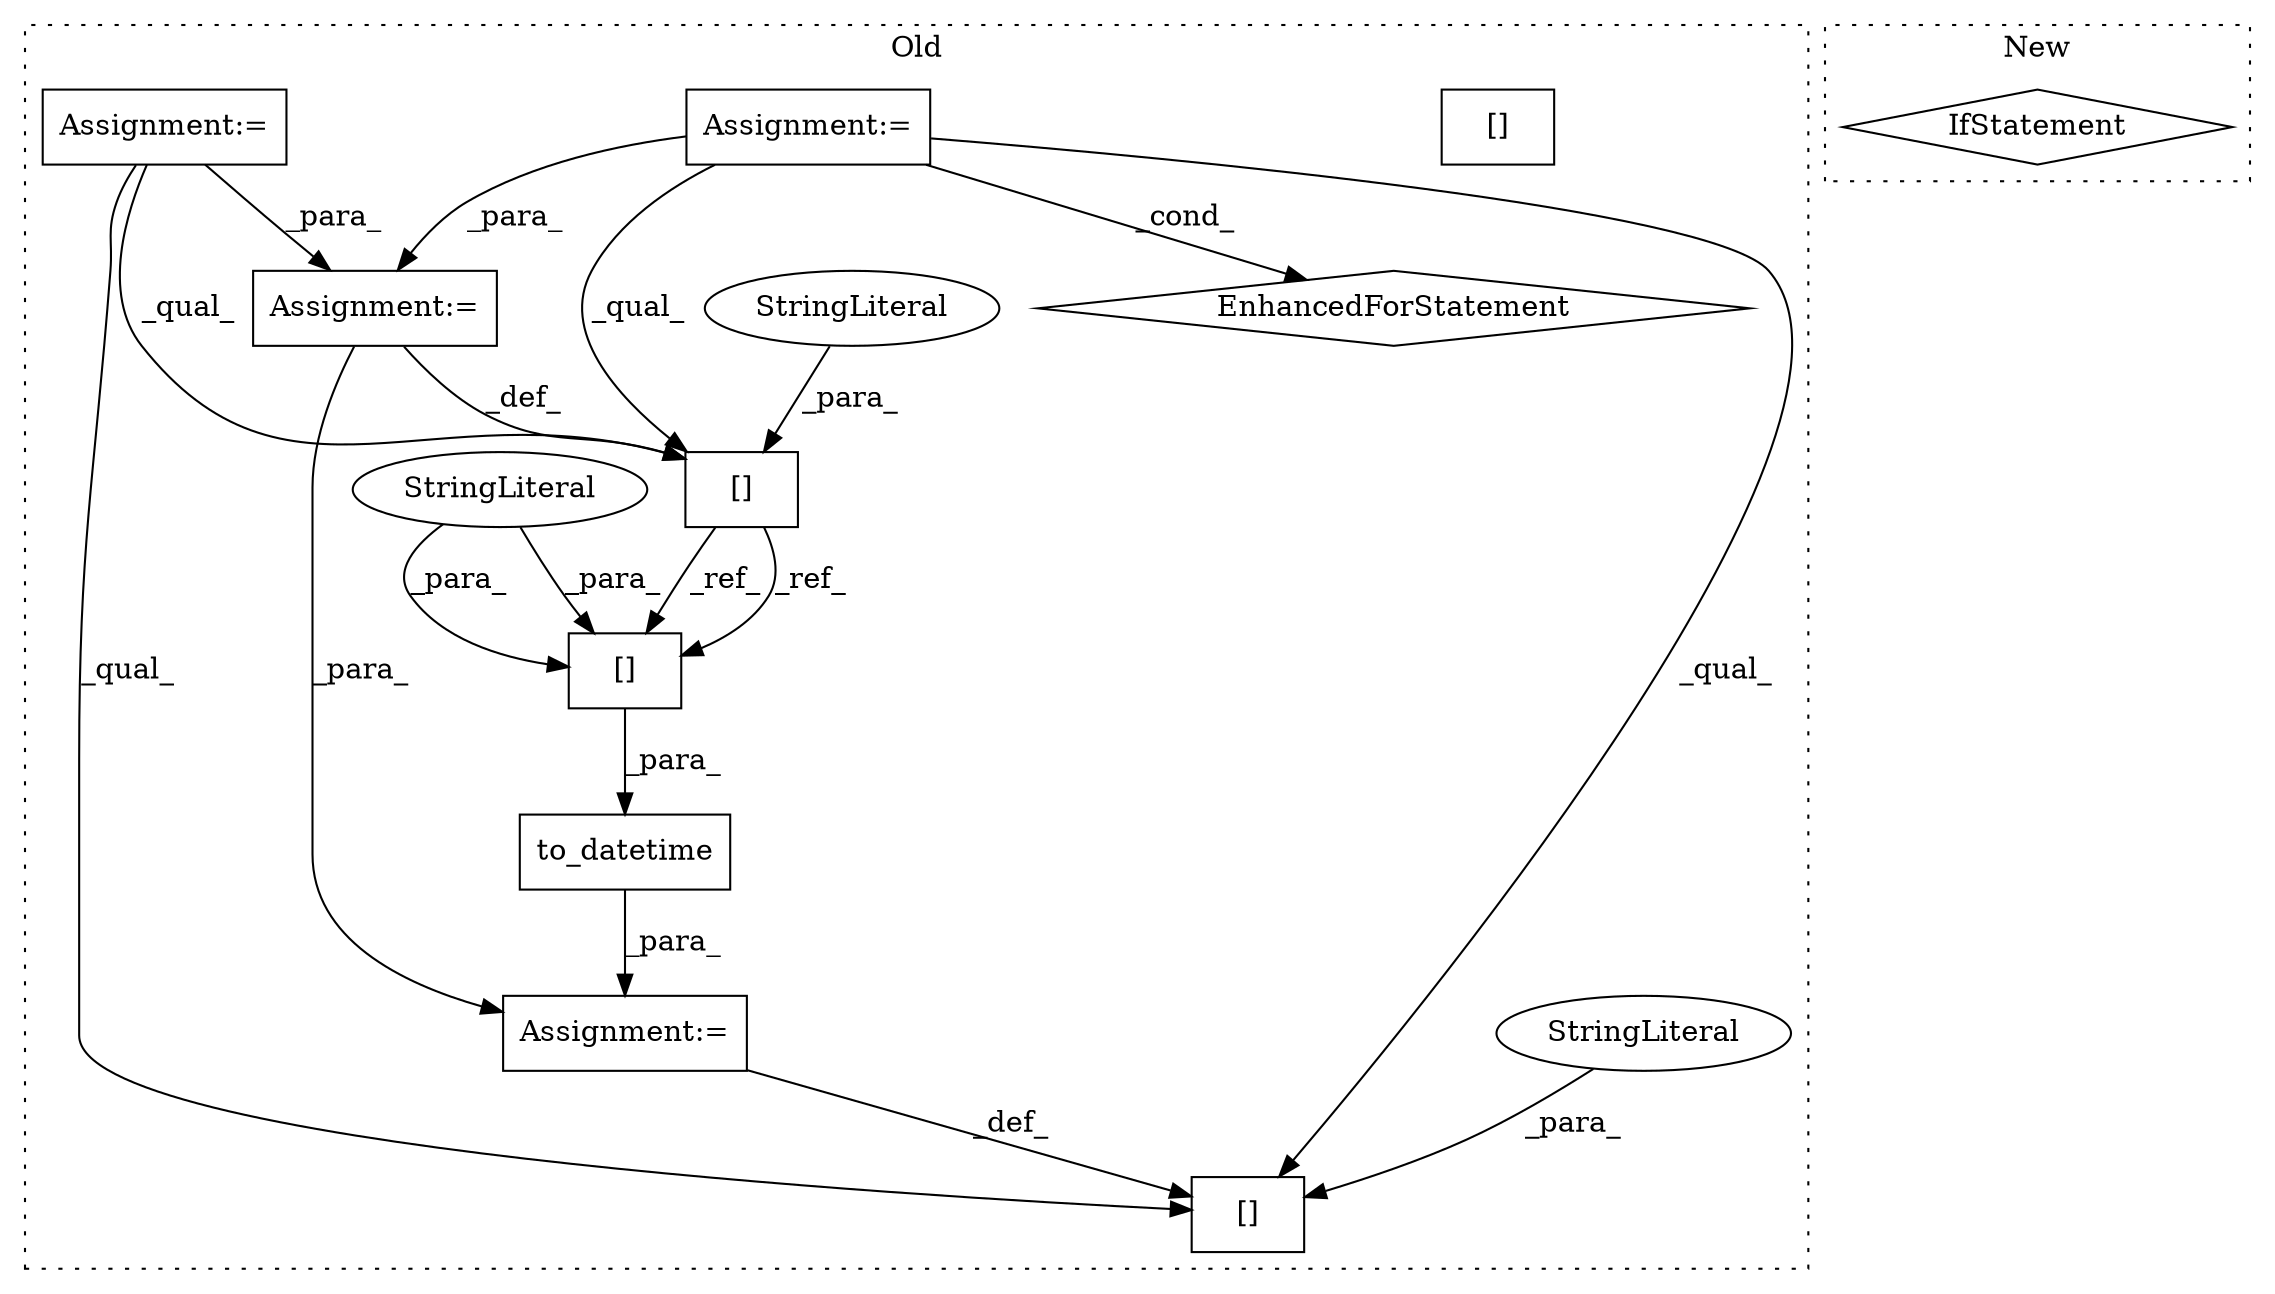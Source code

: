 digraph G {
subgraph cluster0 {
1 [label="to_datetime" a="32" s="6962,6986" l="12,1" shape="box"];
3 [label="Assignment:=" a="7" s="7048" l="1" shape="box"];
4 [label="[]" a="2" s="6867,6884" l="5,1" shape="box"];
5 [label="StringLiteral" a="45" s="6872" l="12" shape="ellipse"];
6 [label="[]" a="2" s="7036,7047" l="5,1" shape="box"];
7 [label="StringLiteral" a="45" s="7041" l="6" shape="ellipse"];
8 [label="[]" a="2" s="6974,6985" l="5,1" shape="box"];
9 [label="StringLiteral" a="45" s="6979" l="6" shape="ellipse"];
10 [label="Assignment:=" a="7" s="6519,6591" l="57,2" shape="box"];
11 [label="EnhancedForStatement" a="70" s="6519,6591" l="57,2" shape="diamond"];
12 [label="Assignment:=" a="7" s="6805" l="1" shape="box"];
13 [label="Assignment:=" a="7" s="6492" l="1" shape="box"];
14 [label="[]" a="2" s="6974,6985" l="5,1" shape="box"];
label = "Old";
style="dotted";
}
subgraph cluster1 {
2 [label="IfStatement" a="25" s="6602" l="23" shape="diamond"];
label = "New";
style="dotted";
}
1 -> 3 [label="_para_"];
3 -> 6 [label="_def_"];
4 -> 14 [label="_ref_"];
4 -> 14 [label="_ref_"];
5 -> 4 [label="_para_"];
7 -> 6 [label="_para_"];
9 -> 14 [label="_para_"];
9 -> 14 [label="_para_"];
10 -> 12 [label="_para_"];
10 -> 6 [label="_qual_"];
10 -> 4 [label="_qual_"];
10 -> 11 [label="_cond_"];
12 -> 4 [label="_def_"];
12 -> 3 [label="_para_"];
13 -> 12 [label="_para_"];
13 -> 4 [label="_qual_"];
13 -> 6 [label="_qual_"];
14 -> 1 [label="_para_"];
}